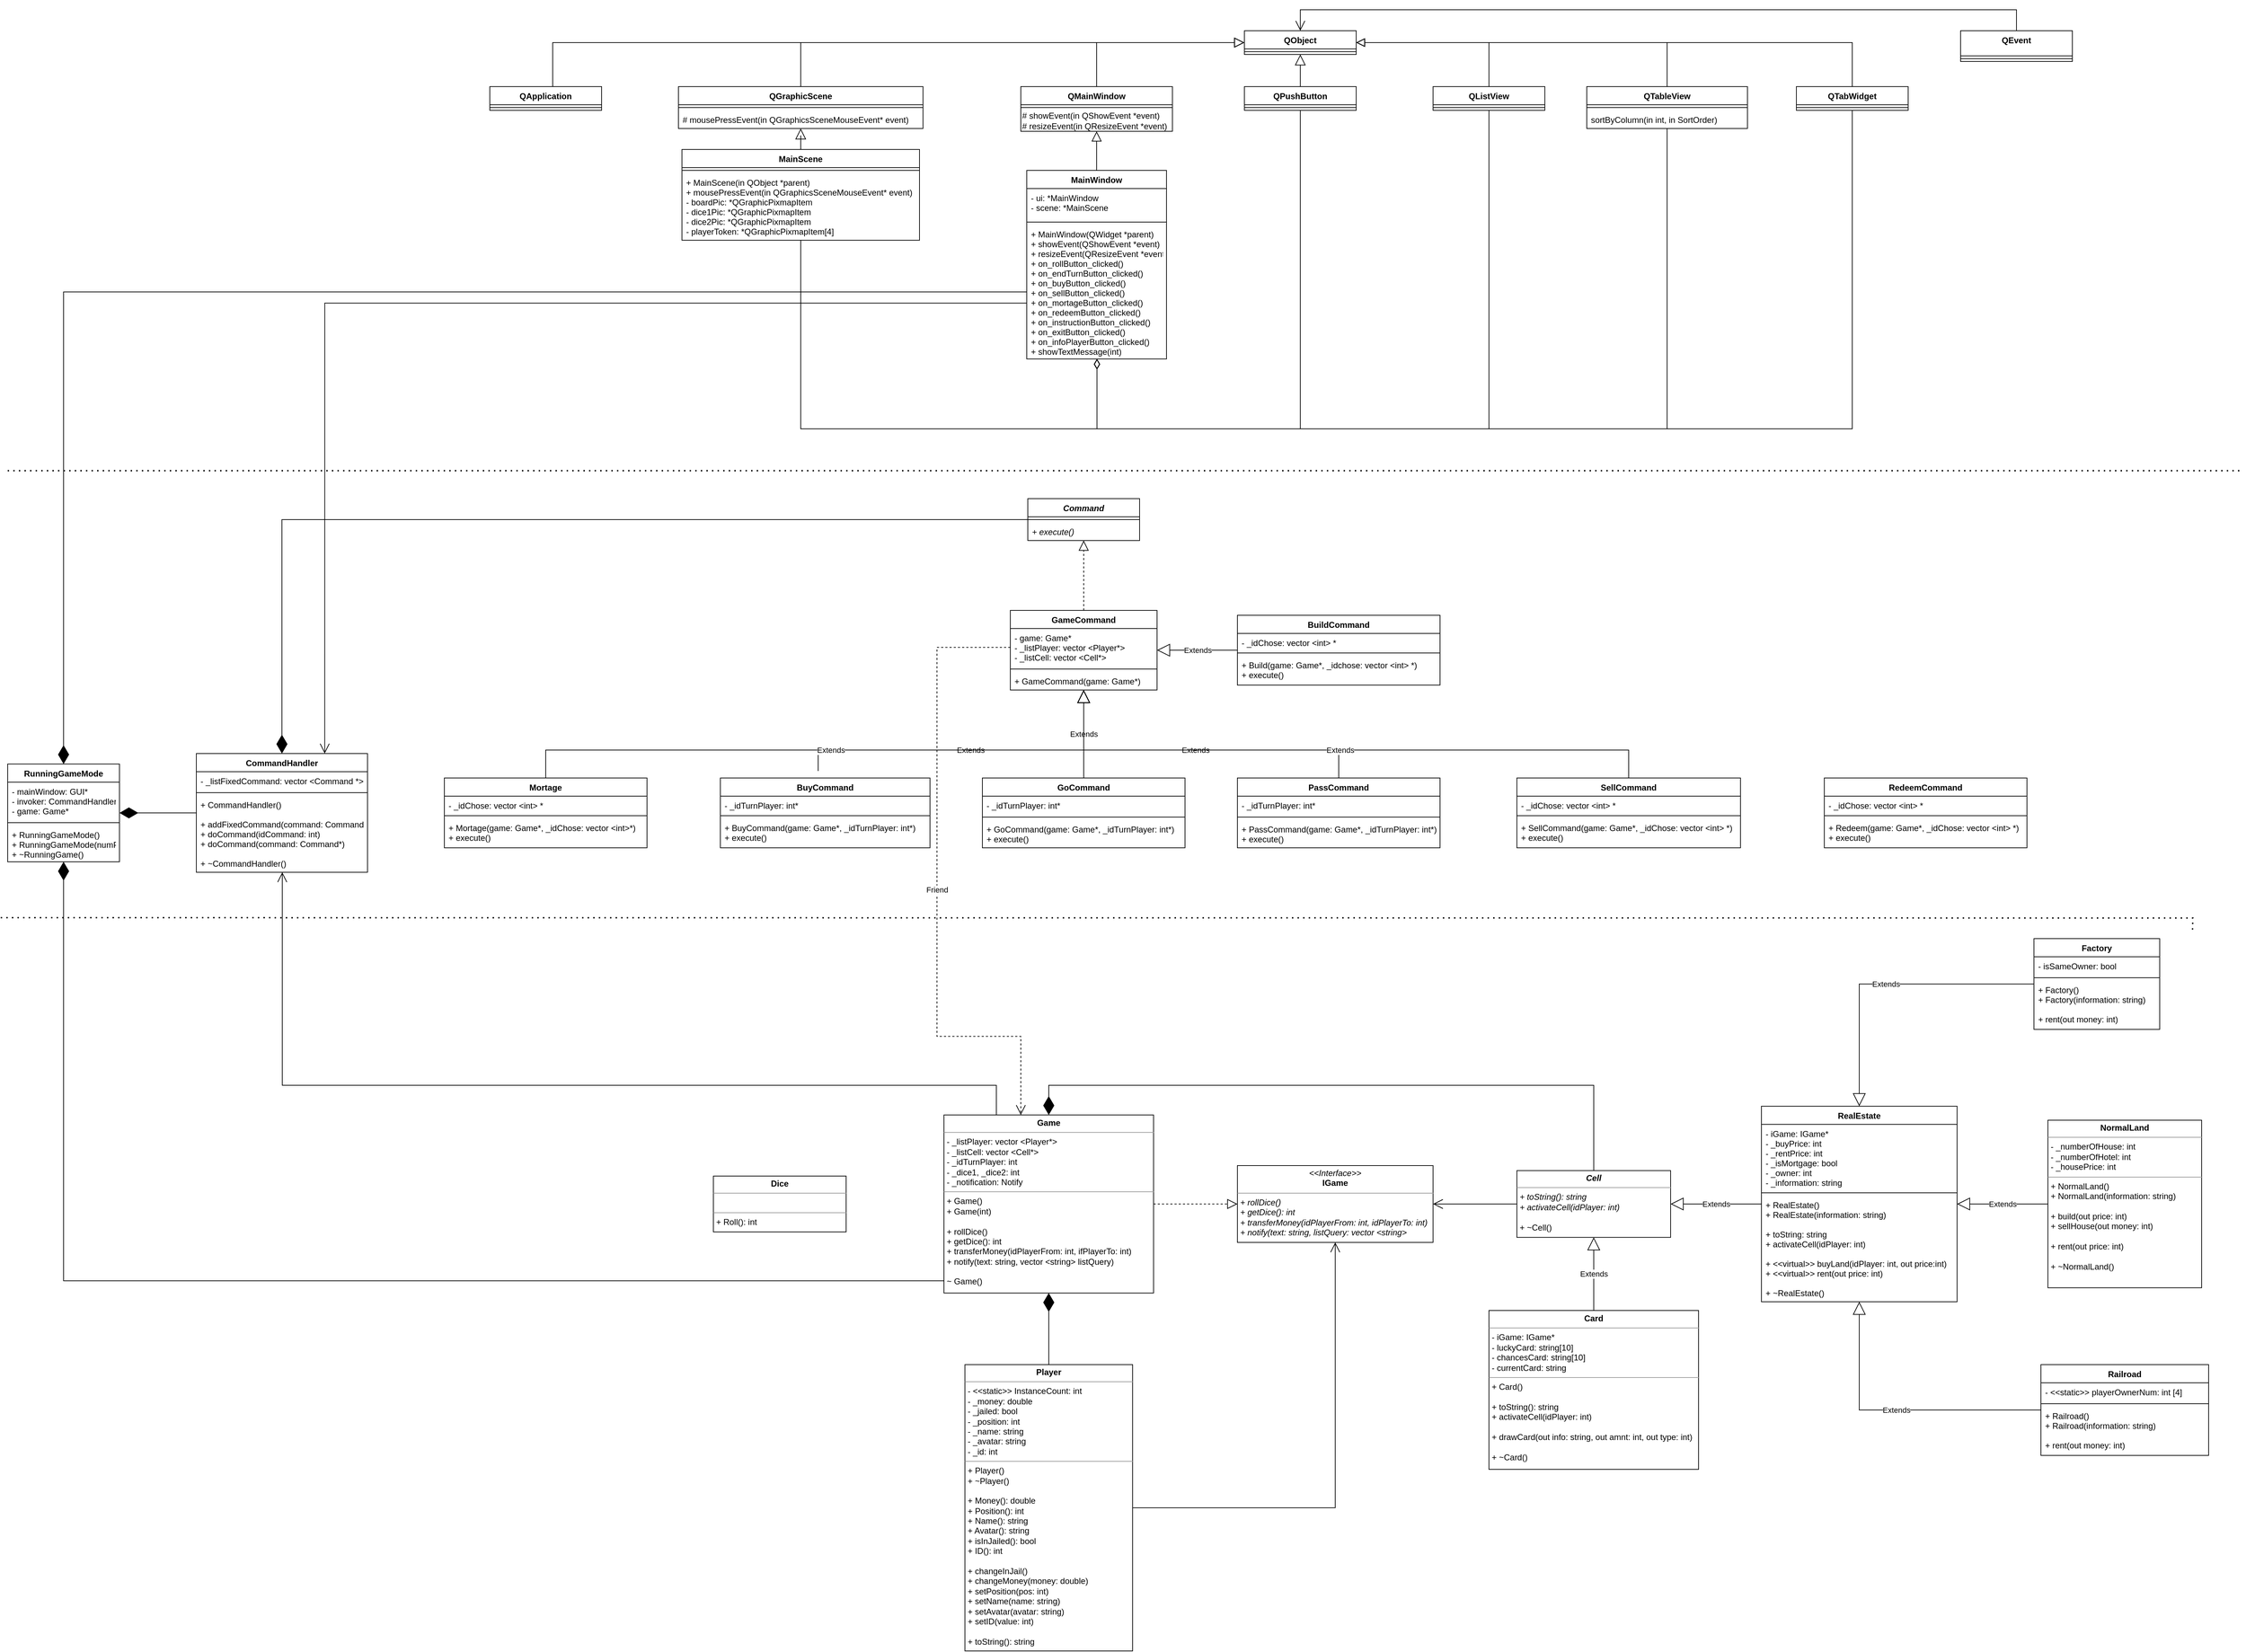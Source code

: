 <mxfile version="15.4.0" type="device"><diagram id="cyfMYq84k2CTIQuD9w5t" name="Page-1"><mxGraphModel dx="4260" dy="3680" grid="1" gridSize="10" guides="1" tooltips="1" connect="1" arrows="1" fold="1" page="1" pageScale="1" pageWidth="850" pageHeight="1100" math="0" shadow="0"><root><mxCell id="0"/><mxCell id="1" parent="0"/><mxCell id="1QrdhXeiI7KTi9AVfx4v-2" value="&lt;p style=&quot;margin: 0px ; margin-top: 4px ; text-align: center&quot;&gt;&lt;b&gt;&lt;i&gt;Cell&lt;/i&gt;&lt;/b&gt;&lt;/p&gt;&lt;hr size=&quot;1&quot;&gt;&lt;p style=&quot;margin: 0px ; margin-left: 4px&quot;&gt;&lt;i&gt;+ toString(): string&lt;/i&gt;&lt;/p&gt;&lt;p style=&quot;margin: 0px ; margin-left: 4px&quot;&gt;&lt;i&gt;+ activateCell(idPlayer: int)&lt;/i&gt;&lt;/p&gt;&lt;p style=&quot;margin: 0px ; margin-left: 4px&quot;&gt;&lt;br&gt;&lt;/p&gt;&lt;p style=&quot;margin: 0px ; margin-left: 4px&quot;&gt;+ ~Cell()&lt;/p&gt;&lt;p style=&quot;margin: 0px 0px 0px 4px&quot;&gt;&lt;br&gt;&lt;/p&gt;" style="verticalAlign=top;align=left;overflow=fill;fontSize=12;fontFamily=Helvetica;html=1;" parent="1" vertex="1"><mxGeometry x="480" y="-37.81" width="220" height="95.62" as="geometry"/></mxCell><mxCell id="1QrdhXeiI7KTi9AVfx4v-3" value="&lt;p style=&quot;margin: 0px ; margin-top: 4px ; text-align: center&quot;&gt;&lt;b&gt;Player&lt;/b&gt;&lt;/p&gt;&lt;hr size=&quot;1&quot;&gt;&lt;p style=&quot;margin: 0px ; margin-left: 4px&quot;&gt;- &amp;lt;&amp;lt;static&amp;gt;&amp;gt; InstanceCount: int&lt;/p&gt;&lt;p style=&quot;margin: 0px ; margin-left: 4px&quot;&gt;- _money: double&lt;/p&gt;&lt;p style=&quot;margin: 0px ; margin-left: 4px&quot;&gt;- _jailed: bool&lt;/p&gt;&lt;p style=&quot;margin: 0px ; margin-left: 4px&quot;&gt;- _position: int&lt;/p&gt;&lt;p style=&quot;margin: 0px ; margin-left: 4px&quot;&gt;- _name: string&lt;/p&gt;&lt;p style=&quot;margin: 0px ; margin-left: 4px&quot;&gt;- _avatar: string&lt;/p&gt;&lt;p style=&quot;margin: 0px ; margin-left: 4px&quot;&gt;- _id: int&lt;/p&gt;&lt;hr size=&quot;1&quot;&gt;&lt;p style=&quot;margin: 0px ; margin-left: 4px&quot;&gt;&lt;span&gt;+ Player()&lt;/span&gt;&lt;/p&gt;&lt;p style=&quot;margin: 0px ; margin-left: 4px&quot;&gt;&lt;span&gt;+ ~Player()&lt;/span&gt;&lt;/p&gt;&lt;p style=&quot;margin: 0px ; margin-left: 4px&quot;&gt;&lt;br&gt;&lt;/p&gt;&lt;p style=&quot;margin: 0px ; margin-left: 4px&quot;&gt;+ Money(): double&lt;/p&gt;&lt;p style=&quot;margin: 0px ; margin-left: 4px&quot;&gt;+ Position(): int&lt;/p&gt;&lt;p style=&quot;margin: 0px ; margin-left: 4px&quot;&gt;+ Name(): string&lt;/p&gt;&lt;p style=&quot;margin: 0px ; margin-left: 4px&quot;&gt;+ Avatar(): string&lt;/p&gt;&lt;p style=&quot;margin: 0px ; margin-left: 4px&quot;&gt;+ isInJailed(): bool&lt;/p&gt;&lt;p style=&quot;margin: 0px ; margin-left: 4px&quot;&gt;+ ID(): int&lt;/p&gt;&lt;p style=&quot;margin: 0px ; margin-left: 4px&quot;&gt;&lt;br&gt;&lt;/p&gt;&lt;p style=&quot;margin: 0px ; margin-left: 4px&quot;&gt;+ changeInJail()&lt;/p&gt;&lt;p style=&quot;margin: 0px ; margin-left: 4px&quot;&gt;+ changeMoney(money: double)&lt;/p&gt;&lt;p style=&quot;margin: 0px ; margin-left: 4px&quot;&gt;+ setPosition(pos: int)&lt;/p&gt;&lt;p style=&quot;margin: 0px ; margin-left: 4px&quot;&gt;+ setName(name: string)&lt;/p&gt;&lt;p style=&quot;margin: 0px ; margin-left: 4px&quot;&gt;+ setAvatar(avatar: string)&lt;/p&gt;&lt;p style=&quot;margin: 0px ; margin-left: 4px&quot;&gt;+ setID(value: int)&lt;/p&gt;&lt;p style=&quot;margin: 0px ; margin-left: 4px&quot;&gt;&lt;br&gt;&lt;/p&gt;&lt;p style=&quot;margin: 0px ; margin-left: 4px&quot;&gt;+ toString(): string&lt;/p&gt;&lt;p style=&quot;margin: 0px ; margin-left: 4px&quot;&gt;&lt;br&gt;&lt;/p&gt;&lt;p style=&quot;margin: 0px ; margin-left: 4px&quot;&gt;&lt;br&gt;&lt;/p&gt;" style="verticalAlign=top;align=left;overflow=fill;fontSize=12;fontFamily=Helvetica;html=1;" parent="1" vertex="1"><mxGeometry x="-310" y="240" width="240" height="410" as="geometry"/></mxCell><mxCell id="1QrdhXeiI7KTi9AVfx4v-4" value="&lt;p style=&quot;margin: 0px ; margin-top: 4px ; text-align: center&quot;&gt;&lt;b&gt;Dice&lt;/b&gt;&lt;/p&gt;&lt;hr size=&quot;1&quot;&gt;&lt;p style=&quot;margin: 0px ; margin-left: 4px&quot;&gt;&lt;br&gt;&lt;/p&gt;&lt;hr size=&quot;1&quot;&gt;&lt;p style=&quot;margin: 0px ; margin-left: 4px&quot;&gt;+ Roll(): int&lt;/p&gt;" style="verticalAlign=top;align=left;overflow=fill;fontSize=12;fontFamily=Helvetica;html=1;" parent="1" vertex="1"><mxGeometry x="-670" y="-30.0" width="190" height="80" as="geometry"/></mxCell><mxCell id="1QrdhXeiI7KTi9AVfx4v-8" value="&lt;p style=&quot;margin: 0px ; margin-top: 4px ; text-align: center&quot;&gt;&lt;b&gt;NormalLand&lt;/b&gt;&lt;/p&gt;&lt;hr size=&quot;1&quot;&gt;&lt;p style=&quot;margin: 0px ; margin-left: 4px&quot;&gt;- _numberOfHouse: int&lt;/p&gt;&lt;p style=&quot;margin: 0px ; margin-left: 4px&quot;&gt;- _numberOfHotel: int&lt;/p&gt;&lt;p style=&quot;margin: 0px ; margin-left: 4px&quot;&gt;- _housePrice: int&lt;/p&gt;&lt;hr size=&quot;1&quot;&gt;&lt;p style=&quot;margin: 0px ; margin-left: 4px&quot;&gt;+ NormalLand()&lt;/p&gt;&lt;p style=&quot;margin: 0px ; margin-left: 4px&quot;&gt;+ NormalLand(information: string)&lt;/p&gt;&lt;p style=&quot;margin: 0px ; margin-left: 4px&quot;&gt;&lt;br&gt;&lt;/p&gt;&lt;p style=&quot;margin: 0px ; margin-left: 4px&quot;&gt;+ build(out price: int)&lt;/p&gt;&lt;p style=&quot;margin: 0px ; margin-left: 4px&quot;&gt;+ sellHouse(out money: int)&lt;/p&gt;&lt;p style=&quot;margin: 0px ; margin-left: 4px&quot;&gt;&lt;br&gt;&lt;/p&gt;&lt;p style=&quot;margin: 0px ; margin-left: 4px&quot;&gt;+ rent(out price: int)&lt;/p&gt;&lt;p style=&quot;margin: 0px ; margin-left: 4px&quot;&gt;&lt;br&gt;&lt;/p&gt;&lt;p style=&quot;margin: 0px ; margin-left: 4px&quot;&gt;+ ~NormalLand()&lt;/p&gt;&lt;p style=&quot;margin: 0px ; margin-left: 4px&quot;&gt;&lt;br&gt;&lt;/p&gt;" style="verticalAlign=top;align=left;overflow=fill;fontSize=12;fontFamily=Helvetica;html=1;" parent="1" vertex="1"><mxGeometry x="1240" y="-110" width="220" height="240" as="geometry"/></mxCell><mxCell id="VU5D8l8FL3_-3w3Klui--3" value="&lt;p style=&quot;margin: 0px ; margin-top: 4px ; text-align: center&quot;&gt;&lt;b&gt;Card&lt;/b&gt;&lt;/p&gt;&lt;hr size=&quot;1&quot;&gt;&lt;p style=&quot;margin: 0px ; margin-left: 4px&quot;&gt;- iGame: IGame*&lt;/p&gt;&lt;p style=&quot;margin: 0px ; margin-left: 4px&quot;&gt;- luckyCard: string[10]&lt;/p&gt;&lt;p style=&quot;margin: 0px ; margin-left: 4px&quot;&gt;&lt;span&gt;- chancesCard: string[10]&lt;/span&gt;&lt;/p&gt;&lt;p style=&quot;margin: 0px ; margin-left: 4px&quot;&gt;- currentCard: string&lt;/p&gt;&lt;hr size=&quot;1&quot;&gt;&lt;p style=&quot;margin: 0px ; margin-left: 4px&quot;&gt;+ Card()&lt;/p&gt;&lt;p style=&quot;margin: 0px ; margin-left: 4px&quot;&gt;&lt;br&gt;&lt;/p&gt;&lt;p style=&quot;margin: 0px ; margin-left: 4px&quot;&gt;+ toString(): string&lt;/p&gt;&lt;p style=&quot;margin: 0px ; margin-left: 4px&quot;&gt;+ activateCell(idPlayer: int)&lt;/p&gt;&lt;p style=&quot;margin: 0px ; margin-left: 4px&quot;&gt;&lt;br&gt;&lt;/p&gt;&lt;p style=&quot;margin: 0px ; margin-left: 4px&quot;&gt;+ drawCard(out info: string, out amnt: int, out type: int)&lt;/p&gt;&lt;p style=&quot;margin: 0px ; margin-left: 4px&quot;&gt;&lt;br&gt;&lt;/p&gt;&lt;p style=&quot;margin: 0px ; margin-left: 4px&quot;&gt;+ ~Card()&lt;/p&gt;&lt;p style=&quot;margin: 0px ; margin-left: 4px&quot;&gt;&lt;br&gt;&lt;/p&gt;" style="verticalAlign=top;align=left;overflow=fill;fontSize=12;fontFamily=Helvetica;html=1;" parent="1" vertex="1"><mxGeometry x="440" y="162.5" width="300" height="227.5" as="geometry"/></mxCell><mxCell id="5HK9c6qO7QpGnXvkETjq-1" value="&lt;p style=&quot;margin: 0px ; margin-top: 4px ; text-align: center&quot;&gt;&lt;b&gt;Game&lt;/b&gt;&lt;/p&gt;&lt;hr size=&quot;1&quot;&gt;&lt;p style=&quot;margin: 0px ; margin-left: 4px&quot;&gt;&lt;span&gt;- _listPlayer: vector &amp;lt;Player*&amp;gt;&lt;/span&gt;&lt;/p&gt;&lt;p style=&quot;margin: 0px ; margin-left: 4px&quot;&gt;&lt;span&gt;- _listCell: vector &amp;lt;Cell*&amp;gt;&lt;/span&gt;&lt;br&gt;&lt;/p&gt;&lt;p style=&quot;margin: 0px ; margin-left: 4px&quot;&gt;&lt;span&gt;- _idTurnPlayer: int&lt;/span&gt;&lt;/p&gt;&lt;p style=&quot;margin: 0px ; margin-left: 4px&quot;&gt;- _dice1, _dice2: int&lt;/p&gt;&lt;p style=&quot;margin: 0px ; margin-left: 4px&quot;&gt;- _notification: Notify&lt;/p&gt;&lt;hr size=&quot;1&quot;&gt;&lt;p style=&quot;margin: 0px ; margin-left: 4px&quot;&gt;+ Game()&lt;/p&gt;&lt;p style=&quot;margin: 0px ; margin-left: 4px&quot;&gt;+ Game(int)&lt;/p&gt;&lt;p style=&quot;margin: 0px ; margin-left: 4px&quot;&gt;&lt;br&gt;&lt;/p&gt;&lt;p style=&quot;margin: 0px ; margin-left: 4px&quot;&gt;+ rollDice()&lt;/p&gt;&lt;p style=&quot;margin: 0px ; margin-left: 4px&quot;&gt;+ getDice(): int&lt;/p&gt;&lt;p style=&quot;margin: 0px ; margin-left: 4px&quot;&gt;+ transferMoney(idPlayerFrom: int, ifPlayerTo: int)&lt;/p&gt;&lt;p style=&quot;margin: 0px ; margin-left: 4px&quot;&gt;+ notify(text: string, vector &amp;lt;string&amp;gt; listQuery)&lt;/p&gt;&lt;p style=&quot;margin: 0px ; margin-left: 4px&quot;&gt;&lt;br&gt;&lt;/p&gt;&lt;p style=&quot;margin: 0px ; margin-left: 4px&quot;&gt;~ Game()&lt;/p&gt;&lt;p style=&quot;margin: 0px ; margin-left: 4px&quot;&gt;&lt;br&gt;&lt;/p&gt;" style="verticalAlign=top;align=left;overflow=fill;fontSize=12;fontFamily=Helvetica;html=1;" parent="1" vertex="1"><mxGeometry x="-340" y="-117.5" width="300" height="255" as="geometry"/></mxCell><mxCell id="tfHkK8EiQkTJoggM-tBk-2" value="Command" style="swimlane;fontStyle=3;align=center;verticalAlign=top;childLayout=stackLayout;horizontal=1;startSize=26;horizontalStack=0;resizeParent=1;resizeParentMax=0;resizeLast=0;collapsible=1;marginBottom=0;" parent="1" vertex="1"><mxGeometry x="-220" y="-1000" width="160" height="60" as="geometry"><mxRectangle x="-220" y="-660" width="90" height="26" as="alternateBounds"/></mxGeometry></mxCell><mxCell id="tfHkK8EiQkTJoggM-tBk-4" value="" style="line;strokeWidth=1;fillColor=none;align=left;verticalAlign=middle;spacingTop=-1;spacingLeft=3;spacingRight=3;rotatable=0;labelPosition=right;points=[];portConstraint=eastwest;" parent="tfHkK8EiQkTJoggM-tBk-2" vertex="1"><mxGeometry y="26" width="160" height="8" as="geometry"/></mxCell><mxCell id="tfHkK8EiQkTJoggM-tBk-5" value="+ execute()" style="text;strokeColor=none;fillColor=none;align=left;verticalAlign=top;spacingLeft=4;spacingRight=4;overflow=hidden;rotatable=0;points=[[0,0.5],[1,0.5]];portConstraint=eastwest;fontStyle=2" parent="tfHkK8EiQkTJoggM-tBk-2" vertex="1"><mxGeometry y="34" width="160" height="26" as="geometry"/></mxCell><mxCell id="tfHkK8EiQkTJoggM-tBk-23" value="BuyCommand" style="swimlane;fontStyle=1;align=center;verticalAlign=top;childLayout=stackLayout;horizontal=1;startSize=26;horizontalStack=0;resizeParent=1;resizeParentMax=0;resizeLast=0;collapsible=1;marginBottom=0;" parent="1" vertex="1"><mxGeometry x="-660" y="-600" width="300" height="100" as="geometry"/></mxCell><mxCell id="tfHkK8EiQkTJoggM-tBk-24" value="- _idTurnPlayer: int*" style="text;strokeColor=none;fillColor=none;align=left;verticalAlign=top;spacingLeft=4;spacingRight=4;overflow=hidden;rotatable=0;points=[[0,0.5],[1,0.5]];portConstraint=eastwest;" parent="tfHkK8EiQkTJoggM-tBk-23" vertex="1"><mxGeometry y="26" width="300" height="24" as="geometry"/></mxCell><mxCell id="tfHkK8EiQkTJoggM-tBk-25" value="" style="line;strokeWidth=1;fillColor=none;align=left;verticalAlign=middle;spacingTop=-1;spacingLeft=3;spacingRight=3;rotatable=0;labelPosition=right;points=[];portConstraint=eastwest;" parent="tfHkK8EiQkTJoggM-tBk-23" vertex="1"><mxGeometry y="50" width="300" height="8" as="geometry"/></mxCell><mxCell id="tfHkK8EiQkTJoggM-tBk-26" value="+ BuyCommand(game: Game*, _idTurnPlayer: int*)&#10;+ execute()" style="text;strokeColor=none;fillColor=none;align=left;verticalAlign=top;spacingLeft=4;spacingRight=4;overflow=hidden;rotatable=0;points=[[0,0.5],[1,0.5]];portConstraint=eastwest;" parent="tfHkK8EiQkTJoggM-tBk-23" vertex="1"><mxGeometry y="58" width="300" height="42" as="geometry"/></mxCell><mxCell id="tfHkK8EiQkTJoggM-tBk-28" value="SellCommand" style="swimlane;fontStyle=1;align=center;verticalAlign=top;childLayout=stackLayout;horizontal=1;startSize=26;horizontalStack=0;resizeParent=1;resizeParentMax=0;resizeLast=0;collapsible=1;marginBottom=0;" parent="1" vertex="1"><mxGeometry x="480" y="-600" width="320" height="100" as="geometry"/></mxCell><mxCell id="tfHkK8EiQkTJoggM-tBk-29" value="- _idChose: vector &lt;int&gt; *" style="text;strokeColor=none;fillColor=none;align=left;verticalAlign=top;spacingLeft=4;spacingRight=4;overflow=hidden;rotatable=0;points=[[0,0.5],[1,0.5]];portConstraint=eastwest;" parent="tfHkK8EiQkTJoggM-tBk-28" vertex="1"><mxGeometry y="26" width="320" height="24" as="geometry"/></mxCell><mxCell id="tfHkK8EiQkTJoggM-tBk-30" value="" style="line;strokeWidth=1;fillColor=none;align=left;verticalAlign=middle;spacingTop=-1;spacingLeft=3;spacingRight=3;rotatable=0;labelPosition=right;points=[];portConstraint=eastwest;" parent="tfHkK8EiQkTJoggM-tBk-28" vertex="1"><mxGeometry y="50" width="320" height="8" as="geometry"/></mxCell><mxCell id="tfHkK8EiQkTJoggM-tBk-31" value="+ SellCommand(game: Game*, _idChose: vector &lt;int&gt; *)&#10;+ execute()" style="text;strokeColor=none;fillColor=none;align=left;verticalAlign=top;spacingLeft=4;spacingRight=4;overflow=hidden;rotatable=0;points=[[0,0.5],[1,0.5]];portConstraint=eastwest;" parent="tfHkK8EiQkTJoggM-tBk-28" vertex="1"><mxGeometry y="58" width="320" height="42" as="geometry"/></mxCell><mxCell id="tfHkK8EiQkTJoggM-tBk-33" value="Mortage" style="swimlane;fontStyle=1;align=center;verticalAlign=top;childLayout=stackLayout;horizontal=1;startSize=26;horizontalStack=0;resizeParent=1;resizeParentMax=0;resizeLast=0;collapsible=1;marginBottom=0;" parent="1" vertex="1"><mxGeometry x="-1055" y="-600" width="290" height="100" as="geometry"/></mxCell><mxCell id="tfHkK8EiQkTJoggM-tBk-34" value="- _idChose: vector &lt;int&gt; *" style="text;strokeColor=none;fillColor=none;align=left;verticalAlign=top;spacingLeft=4;spacingRight=4;overflow=hidden;rotatable=0;points=[[0,0.5],[1,0.5]];portConstraint=eastwest;" parent="tfHkK8EiQkTJoggM-tBk-33" vertex="1"><mxGeometry y="26" width="290" height="24" as="geometry"/></mxCell><mxCell id="tfHkK8EiQkTJoggM-tBk-35" value="" style="line;strokeWidth=1;fillColor=none;align=left;verticalAlign=middle;spacingTop=-1;spacingLeft=3;spacingRight=3;rotatable=0;labelPosition=right;points=[];portConstraint=eastwest;" parent="tfHkK8EiQkTJoggM-tBk-33" vertex="1"><mxGeometry y="50" width="290" height="8" as="geometry"/></mxCell><mxCell id="tfHkK8EiQkTJoggM-tBk-36" value="+ Mortage(game: Game*, _idChose: vector &lt;int&gt;*)&#10;+ execute()" style="text;strokeColor=none;fillColor=none;align=left;verticalAlign=top;spacingLeft=4;spacingRight=4;overflow=hidden;rotatable=0;points=[[0,0.5],[1,0.5]];portConstraint=eastwest;" parent="tfHkK8EiQkTJoggM-tBk-33" vertex="1"><mxGeometry y="58" width="290" height="42" as="geometry"/></mxCell><mxCell id="tfHkK8EiQkTJoggM-tBk-38" value="RedeemCommand" style="swimlane;fontStyle=1;align=center;verticalAlign=top;childLayout=stackLayout;horizontal=1;startSize=26;horizontalStack=0;resizeParent=1;resizeParentMax=0;resizeLast=0;collapsible=1;marginBottom=0;" parent="1" vertex="1"><mxGeometry x="920" y="-600" width="290" height="100" as="geometry"/></mxCell><mxCell id="tfHkK8EiQkTJoggM-tBk-39" value="- _idChose: vector &lt;int&gt; *" style="text;strokeColor=none;fillColor=none;align=left;verticalAlign=top;spacingLeft=4;spacingRight=4;overflow=hidden;rotatable=0;points=[[0,0.5],[1,0.5]];portConstraint=eastwest;" parent="tfHkK8EiQkTJoggM-tBk-38" vertex="1"><mxGeometry y="26" width="290" height="24" as="geometry"/></mxCell><mxCell id="tfHkK8EiQkTJoggM-tBk-40" value="" style="line;strokeWidth=1;fillColor=none;align=left;verticalAlign=middle;spacingTop=-1;spacingLeft=3;spacingRight=3;rotatable=0;labelPosition=right;points=[];portConstraint=eastwest;" parent="tfHkK8EiQkTJoggM-tBk-38" vertex="1"><mxGeometry y="50" width="290" height="8" as="geometry"/></mxCell><mxCell id="tfHkK8EiQkTJoggM-tBk-41" value="+ Redeem(game: Game*, _idChose: vector &lt;int&gt; *)&#10;+ execute()" style="text;strokeColor=none;fillColor=none;align=left;verticalAlign=top;spacingLeft=4;spacingRight=4;overflow=hidden;rotatable=0;points=[[0,0.5],[1,0.5]];portConstraint=eastwest;" parent="tfHkK8EiQkTJoggM-tBk-38" vertex="1"><mxGeometry y="58" width="290" height="42" as="geometry"/></mxCell><mxCell id="3tdJchSUlU9DFwhtg4Tz-7" value="GoCommand" style="swimlane;fontStyle=1;align=center;verticalAlign=top;childLayout=stackLayout;horizontal=1;startSize=26;horizontalStack=0;resizeParent=1;resizeParentMax=0;resizeLast=0;collapsible=1;marginBottom=0;" parent="1" vertex="1"><mxGeometry x="-285" y="-600" width="290" height="100" as="geometry"/></mxCell><mxCell id="3tdJchSUlU9DFwhtg4Tz-8" value="- _idTurnPlayer: int*" style="text;strokeColor=none;fillColor=none;align=left;verticalAlign=top;spacingLeft=4;spacingRight=4;overflow=hidden;rotatable=0;points=[[0,0.5],[1,0.5]];portConstraint=eastwest;" parent="3tdJchSUlU9DFwhtg4Tz-7" vertex="1"><mxGeometry y="26" width="290" height="26" as="geometry"/></mxCell><mxCell id="3tdJchSUlU9DFwhtg4Tz-9" value="" style="line;strokeWidth=1;fillColor=none;align=left;verticalAlign=middle;spacingTop=-1;spacingLeft=3;spacingRight=3;rotatable=0;labelPosition=right;points=[];portConstraint=eastwest;" parent="3tdJchSUlU9DFwhtg4Tz-7" vertex="1"><mxGeometry y="52" width="290" height="8" as="geometry"/></mxCell><mxCell id="3tdJchSUlU9DFwhtg4Tz-10" value="+ GoCommand(game: Game*, _idTurnPlayer: int*)&#10;+ execute()" style="text;strokeColor=none;fillColor=none;align=left;verticalAlign=top;spacingLeft=4;spacingRight=4;overflow=hidden;rotatable=0;points=[[0,0.5],[1,0.5]];portConstraint=eastwest;" parent="3tdJchSUlU9DFwhtg4Tz-7" vertex="1"><mxGeometry y="60" width="290" height="40" as="geometry"/></mxCell><mxCell id="3tdJchSUlU9DFwhtg4Tz-12" value="PassCommand" style="swimlane;fontStyle=1;align=center;verticalAlign=top;childLayout=stackLayout;horizontal=1;startSize=26;horizontalStack=0;resizeParent=1;resizeParentMax=0;resizeLast=0;collapsible=1;marginBottom=0;" parent="1" vertex="1"><mxGeometry x="80" y="-600" width="290" height="100" as="geometry"/></mxCell><mxCell id="3tdJchSUlU9DFwhtg4Tz-13" value="- _idTurnPlayer: int*" style="text;strokeColor=none;fillColor=none;align=left;verticalAlign=top;spacingLeft=4;spacingRight=4;overflow=hidden;rotatable=0;points=[[0,0.5],[1,0.5]];portConstraint=eastwest;" parent="3tdJchSUlU9DFwhtg4Tz-12" vertex="1"><mxGeometry y="26" width="290" height="26" as="geometry"/></mxCell><mxCell id="3tdJchSUlU9DFwhtg4Tz-14" value="" style="line;strokeWidth=1;fillColor=none;align=left;verticalAlign=middle;spacingTop=-1;spacingLeft=3;spacingRight=3;rotatable=0;labelPosition=right;points=[];portConstraint=eastwest;" parent="3tdJchSUlU9DFwhtg4Tz-12" vertex="1"><mxGeometry y="52" width="290" height="8" as="geometry"/></mxCell><mxCell id="3tdJchSUlU9DFwhtg4Tz-15" value="+ PassCommand(game: Game*, _idTurnPlayer: int*)&#10;+ execute()" style="text;strokeColor=none;fillColor=none;align=left;verticalAlign=top;spacingLeft=4;spacingRight=4;overflow=hidden;rotatable=0;points=[[0,0.5],[1,0.5]];portConstraint=eastwest;" parent="3tdJchSUlU9DFwhtg4Tz-12" vertex="1"><mxGeometry y="60" width="290" height="40" as="geometry"/></mxCell><mxCell id="VAyVgPh6fUqXi2BEym3b-12" value="BuildCommand" style="swimlane;fontStyle=1;align=center;verticalAlign=top;childLayout=stackLayout;horizontal=1;startSize=26;horizontalStack=0;resizeParent=1;resizeParentMax=0;resizeLast=0;collapsible=1;marginBottom=0;" parent="1" vertex="1"><mxGeometry x="80" y="-833" width="290" height="100" as="geometry"/></mxCell><mxCell id="VAyVgPh6fUqXi2BEym3b-13" value="- _idChose: vector &lt;int&gt; *" style="text;strokeColor=none;fillColor=none;align=left;verticalAlign=top;spacingLeft=4;spacingRight=4;overflow=hidden;rotatable=0;points=[[0,0.5],[1,0.5]];portConstraint=eastwest;" parent="VAyVgPh6fUqXi2BEym3b-12" vertex="1"><mxGeometry y="26" width="290" height="24" as="geometry"/></mxCell><mxCell id="VAyVgPh6fUqXi2BEym3b-14" value="" style="line;strokeWidth=1;fillColor=none;align=left;verticalAlign=middle;spacingTop=-1;spacingLeft=3;spacingRight=3;rotatable=0;labelPosition=right;points=[];portConstraint=eastwest;" parent="VAyVgPh6fUqXi2BEym3b-12" vertex="1"><mxGeometry y="50" width="290" height="8" as="geometry"/></mxCell><mxCell id="VAyVgPh6fUqXi2BEym3b-15" value="+ Build(game: Game*, _idchose: vector &lt;int&gt; *)&#10;+ execute()" style="text;strokeColor=none;fillColor=none;align=left;verticalAlign=top;spacingLeft=4;spacingRight=4;overflow=hidden;rotatable=0;points=[[0,0.5],[1,0.5]];portConstraint=eastwest;" parent="VAyVgPh6fUqXi2BEym3b-12" vertex="1"><mxGeometry y="58" width="290" height="42" as="geometry"/></mxCell><mxCell id="VDgoAzfMobEqtKlm6C_m-4" value="QObject" style="swimlane;fontStyle=1;align=center;verticalAlign=top;childLayout=stackLayout;horizontal=1;startSize=26;horizontalStack=0;resizeParent=1;resizeParentMax=0;resizeLast=0;collapsible=1;marginBottom=0;" parent="1" vertex="1"><mxGeometry x="90" y="-1670" width="160" height="34" as="geometry"/></mxCell><mxCell id="VDgoAzfMobEqtKlm6C_m-6" value="" style="line;strokeWidth=1;fillColor=none;align=left;verticalAlign=middle;spacingTop=-1;spacingLeft=3;spacingRight=3;rotatable=0;labelPosition=right;points=[];portConstraint=eastwest;" parent="VDgoAzfMobEqtKlm6C_m-4" vertex="1"><mxGeometry y="26" width="160" height="8" as="geometry"/></mxCell><mxCell id="VDgoAzfMobEqtKlm6C_m-22" style="edgeStyle=orthogonalEdgeStyle;rounded=0;orthogonalLoop=1;jettySize=auto;html=1;startArrow=none;startFill=0;endArrow=block;endFill=0;startSize=13;endSize=13;" parent="1" source="VDgoAzfMobEqtKlm6C_m-8" target="VDgoAzfMobEqtKlm6C_m-4" edge="1"><mxGeometry relative="1" as="geometry"/></mxCell><mxCell id="VDgoAzfMobEqtKlm6C_m-56" style="edgeStyle=orthogonalEdgeStyle;rounded=0;orthogonalLoop=1;jettySize=auto;html=1;startArrow=none;startFill=0;endArrow=diamondThin;endFill=0;startSize=13;endSize=12;" parent="1" source="VDgoAzfMobEqtKlm6C_m-8" target="VDgoAzfMobEqtKlm6C_m-21" edge="1"><mxGeometry relative="1" as="geometry"><Array as="points"><mxPoint x="170" y="-1100"/><mxPoint x="-121" y="-1100"/></Array></mxGeometry></mxCell><mxCell id="VDgoAzfMobEqtKlm6C_m-8" value="QPushButton" style="swimlane;fontStyle=1;align=center;verticalAlign=top;childLayout=stackLayout;horizontal=1;startSize=26;horizontalStack=0;resizeParent=1;resizeParentMax=0;resizeLast=0;collapsible=1;marginBottom=0;" parent="1" vertex="1"><mxGeometry x="90" y="-1590" width="160" height="34" as="geometry"/></mxCell><mxCell id="VDgoAzfMobEqtKlm6C_m-10" value="" style="line;strokeWidth=1;fillColor=none;align=left;verticalAlign=middle;spacingTop=-1;spacingLeft=3;spacingRight=3;rotatable=0;labelPosition=right;points=[];portConstraint=eastwest;" parent="VDgoAzfMobEqtKlm6C_m-8" vertex="1"><mxGeometry y="26" width="160" height="8" as="geometry"/></mxCell><mxCell id="VDgoAzfMobEqtKlm6C_m-23" style="edgeStyle=orthogonalEdgeStyle;rounded=0;orthogonalLoop=1;jettySize=auto;html=1;entryX=0;entryY=0.5;entryDx=0;entryDy=0;startArrow=none;startFill=0;endArrow=block;endFill=0;startSize=13;endSize=12;" parent="1" source="VDgoAzfMobEqtKlm6C_m-12" target="VDgoAzfMobEqtKlm6C_m-4" edge="1"><mxGeometry relative="1" as="geometry"><Array as="points"><mxPoint x="-122" y="-1653"/></Array></mxGeometry></mxCell><mxCell id="VDgoAzfMobEqtKlm6C_m-12" value="QMainWindow" style="swimlane;fontStyle=1;align=center;verticalAlign=top;childLayout=stackLayout;horizontal=1;startSize=26;horizontalStack=0;resizeParent=1;resizeParentMax=0;resizeLast=0;collapsible=1;marginBottom=0;" parent="1" vertex="1"><mxGeometry x="-230" y="-1590" width="217" height="64" as="geometry"/></mxCell><mxCell id="VDgoAzfMobEqtKlm6C_m-14" value="" style="line;strokeWidth=1;fillColor=none;align=left;verticalAlign=middle;spacingTop=-1;spacingLeft=3;spacingRight=3;rotatable=0;labelPosition=right;points=[];portConstraint=eastwest;" parent="VDgoAzfMobEqtKlm6C_m-12" vertex="1"><mxGeometry y="26" width="217" height="8" as="geometry"/></mxCell><mxCell id="VDgoAzfMobEqtKlm6C_m-17" value="# showEvent(in QShowEvent *event)&lt;br&gt;#&amp;nbsp;resizeEvent(in QResizeEvent *event)" style="text;html=1;align=left;verticalAlign=middle;resizable=0;points=[];autosize=1;strokeColor=none;fillColor=none;" parent="VDgoAzfMobEqtKlm6C_m-12" vertex="1"><mxGeometry y="34" width="217" height="30" as="geometry"/></mxCell><mxCell id="VDgoAzfMobEqtKlm6C_m-24" style="edgeStyle=orthogonalEdgeStyle;rounded=0;orthogonalLoop=1;jettySize=auto;html=1;startArrow=none;startFill=0;endArrow=block;endFill=0;startSize=13;endSize=12;" parent="1" source="VDgoAzfMobEqtKlm6C_m-18" target="VDgoAzfMobEqtKlm6C_m-17" edge="1"><mxGeometry relative="1" as="geometry"/></mxCell><mxCell id="VDgoAzfMobEqtKlm6C_m-18" value="MainWindow" style="swimlane;fontStyle=1;align=center;verticalAlign=top;childLayout=stackLayout;horizontal=1;startSize=26;horizontalStack=0;resizeParent=1;resizeParentMax=0;resizeLast=0;collapsible=1;marginBottom=0;" parent="1" vertex="1"><mxGeometry x="-221.5" y="-1470" width="200" height="270" as="geometry"/></mxCell><mxCell id="VDgoAzfMobEqtKlm6C_m-19" value="- ui: *MainWindow&#10;- scene: *MainScene" style="text;strokeColor=none;fillColor=none;align=left;verticalAlign=top;spacingLeft=4;spacingRight=4;overflow=hidden;rotatable=0;points=[[0,0.5],[1,0.5]];portConstraint=eastwest;" parent="VDgoAzfMobEqtKlm6C_m-18" vertex="1"><mxGeometry y="26" width="200" height="44" as="geometry"/></mxCell><mxCell id="VDgoAzfMobEqtKlm6C_m-20" value="" style="line;strokeWidth=1;fillColor=none;align=left;verticalAlign=middle;spacingTop=-1;spacingLeft=3;spacingRight=3;rotatable=0;labelPosition=right;points=[];portConstraint=eastwest;" parent="VDgoAzfMobEqtKlm6C_m-18" vertex="1"><mxGeometry y="70" width="200" height="8" as="geometry"/></mxCell><mxCell id="VDgoAzfMobEqtKlm6C_m-21" value="+ MainWindow(QWidget *parent)&#10;+ showEvent(QShowEvent *event)&#10;+ resizeEvent(QResizeEvent *event)&#10;+ on_rollButton_clicked()&#10;+ on_endTurnButton_clicked()&#10;+ on_buyButton_clicked()&#10;+ on_sellButton_clicked()&#10;+ on_mortageButton_clicked()&#10;+ on_redeemButton_clicked()&#10;+ on_instructionButton_clicked()&#10;+ on_exitButton_clicked()&#10;+ on_infoPlayerButton_clicked()&#10;+ showTextMessage(int)&#10;" style="text;strokeColor=none;fillColor=none;align=left;verticalAlign=top;spacingLeft=4;spacingRight=4;overflow=hidden;rotatable=0;points=[[0,0.5],[1,0.5]];portConstraint=eastwest;" parent="VDgoAzfMobEqtKlm6C_m-18" vertex="1"><mxGeometry y="78" width="200" height="192" as="geometry"/></mxCell><mxCell id="VDgoAzfMobEqtKlm6C_m-29" style="edgeStyle=orthogonalEdgeStyle;rounded=0;orthogonalLoop=1;jettySize=auto;html=1;entryX=0;entryY=0.5;entryDx=0;entryDy=0;startArrow=none;startFill=0;endArrow=block;endFill=0;startSize=13;endSize=12;" parent="1" source="VDgoAzfMobEqtKlm6C_m-25" target="VDgoAzfMobEqtKlm6C_m-4" edge="1"><mxGeometry relative="1" as="geometry"><Array as="points"><mxPoint x="-545" y="-1653"/></Array></mxGeometry></mxCell><mxCell id="VDgoAzfMobEqtKlm6C_m-25" value="QGraphicScene" style="swimlane;fontStyle=1;align=center;verticalAlign=top;childLayout=stackLayout;horizontal=1;startSize=26;horizontalStack=0;resizeParent=1;resizeParentMax=0;resizeLast=0;collapsible=1;marginBottom=0;" parent="1" vertex="1"><mxGeometry x="-720" y="-1590" width="350" height="60" as="geometry"/></mxCell><mxCell id="VDgoAzfMobEqtKlm6C_m-27" value="" style="line;strokeWidth=1;fillColor=none;align=left;verticalAlign=middle;spacingTop=-1;spacingLeft=3;spacingRight=3;rotatable=0;labelPosition=right;points=[];portConstraint=eastwest;" parent="VDgoAzfMobEqtKlm6C_m-25" vertex="1"><mxGeometry y="26" width="350" height="8" as="geometry"/></mxCell><mxCell id="VDgoAzfMobEqtKlm6C_m-28" value="# mousePressEvent(in QGraphicsSceneMouseEvent* event)" style="text;strokeColor=none;fillColor=none;align=left;verticalAlign=top;spacingLeft=4;spacingRight=4;overflow=hidden;rotatable=0;points=[[0,0.5],[1,0.5]];portConstraint=eastwest;" parent="VDgoAzfMobEqtKlm6C_m-25" vertex="1"><mxGeometry y="34" width="350" height="26" as="geometry"/></mxCell><mxCell id="VDgoAzfMobEqtKlm6C_m-34" style="edgeStyle=orthogonalEdgeStyle;rounded=0;orthogonalLoop=1;jettySize=auto;html=1;startArrow=none;startFill=0;endArrow=block;endFill=0;startSize=13;endSize=13;" parent="1" source="VDgoAzfMobEqtKlm6C_m-30" target="VDgoAzfMobEqtKlm6C_m-25" edge="1"><mxGeometry relative="1" as="geometry"/></mxCell><mxCell id="VDgoAzfMobEqtKlm6C_m-55" style="edgeStyle=orthogonalEdgeStyle;rounded=0;orthogonalLoop=1;jettySize=auto;html=1;startArrow=none;startFill=0;endArrow=diamondThin;endFill=0;startSize=13;endSize=12;" parent="1" source="VDgoAzfMobEqtKlm6C_m-30" target="VDgoAzfMobEqtKlm6C_m-21" edge="1"><mxGeometry relative="1" as="geometry"><Array as="points"><mxPoint x="-545" y="-1100"/><mxPoint x="-121" y="-1100"/></Array><mxPoint x="-545" y="-1380" as="sourcePoint"/></mxGeometry></mxCell><mxCell id="VDgoAzfMobEqtKlm6C_m-30" value="MainScene" style="swimlane;fontStyle=1;align=center;verticalAlign=top;childLayout=stackLayout;horizontal=1;startSize=26;horizontalStack=0;resizeParent=1;resizeParentMax=0;resizeLast=0;collapsible=1;marginBottom=0;" parent="1" vertex="1"><mxGeometry x="-715" y="-1500" width="340" height="130" as="geometry"/></mxCell><mxCell id="VDgoAzfMobEqtKlm6C_m-32" value="" style="line;strokeWidth=1;fillColor=none;align=left;verticalAlign=middle;spacingTop=-1;spacingLeft=3;spacingRight=3;rotatable=0;labelPosition=right;points=[];portConstraint=eastwest;" parent="VDgoAzfMobEqtKlm6C_m-30" vertex="1"><mxGeometry y="26" width="340" height="8" as="geometry"/></mxCell><mxCell id="VDgoAzfMobEqtKlm6C_m-33" value="+ MainScene(in QObject *parent)&#10;+ mousePressEvent(in QGraphicsSceneMouseEvent* event)&#10;- boardPic: *QGraphicPixmapItem&#10;- dice1Pic: *QGraphicPixmapItem&#10;- dice2Pic: *QGraphicPixmapItem&#10;- playerToken: *QGraphicPixmapItem[4]" style="text;strokeColor=none;fillColor=none;align=left;verticalAlign=top;spacingLeft=4;spacingRight=4;overflow=hidden;rotatable=0;points=[[0,0.5],[1,0.5]];portConstraint=eastwest;" parent="VDgoAzfMobEqtKlm6C_m-30" vertex="1"><mxGeometry y="34" width="340" height="96" as="geometry"/></mxCell><mxCell id="VDgoAzfMobEqtKlm6C_m-39" style="edgeStyle=orthogonalEdgeStyle;rounded=0;orthogonalLoop=1;jettySize=auto;html=1;startArrow=none;startFill=0;endArrow=block;endFill=0;startSize=13;endSize=12;" parent="1" target="VDgoAzfMobEqtKlm6C_m-4" edge="1"><mxGeometry relative="1" as="geometry"><mxPoint x="-930" y="-1590" as="sourcePoint"/><Array as="points"><mxPoint x="-900" y="-1590"/><mxPoint x="-900" y="-1653"/></Array></mxGeometry></mxCell><mxCell id="VDgoAzfMobEqtKlm6C_m-35" value="QApplication" style="swimlane;fontStyle=1;align=center;verticalAlign=top;childLayout=stackLayout;horizontal=1;startSize=26;horizontalStack=0;resizeParent=1;resizeParentMax=0;resizeLast=0;collapsible=1;marginBottom=0;" parent="1" vertex="1"><mxGeometry x="-990" y="-1590" width="160" height="34" as="geometry"/></mxCell><mxCell id="VDgoAzfMobEqtKlm6C_m-37" value="" style="line;strokeWidth=1;fillColor=none;align=left;verticalAlign=middle;spacingTop=-1;spacingLeft=3;spacingRight=3;rotatable=0;labelPosition=right;points=[];portConstraint=eastwest;" parent="VDgoAzfMobEqtKlm6C_m-35" vertex="1"><mxGeometry y="26" width="160" height="8" as="geometry"/></mxCell><mxCell id="VDgoAzfMobEqtKlm6C_m-44" style="edgeStyle=orthogonalEdgeStyle;rounded=0;orthogonalLoop=1;jettySize=auto;html=1;entryX=1;entryY=0.5;entryDx=0;entryDy=0;startArrow=none;startFill=0;endArrow=block;endFill=0;startSize=13;endSize=10;" parent="1" source="VDgoAzfMobEqtKlm6C_m-40" target="VDgoAzfMobEqtKlm6C_m-4" edge="1"><mxGeometry relative="1" as="geometry"><Array as="points"><mxPoint x="440" y="-1653"/></Array></mxGeometry></mxCell><mxCell id="VDgoAzfMobEqtKlm6C_m-57" style="edgeStyle=orthogonalEdgeStyle;rounded=0;orthogonalLoop=1;jettySize=auto;html=1;startArrow=none;startFill=0;endArrow=diamondThin;endFill=0;startSize=13;endSize=12;" parent="1" source="VDgoAzfMobEqtKlm6C_m-40" target="VDgoAzfMobEqtKlm6C_m-18" edge="1"><mxGeometry relative="1" as="geometry"><Array as="points"><mxPoint x="440" y="-1100"/><mxPoint x="-121" y="-1100"/></Array></mxGeometry></mxCell><mxCell id="VDgoAzfMobEqtKlm6C_m-40" value="QListView" style="swimlane;fontStyle=1;align=center;verticalAlign=top;childLayout=stackLayout;horizontal=1;startSize=26;horizontalStack=0;resizeParent=1;resizeParentMax=0;resizeLast=0;collapsible=1;marginBottom=0;" parent="1" vertex="1"><mxGeometry x="360" y="-1590" width="160" height="34" as="geometry"/></mxCell><mxCell id="VDgoAzfMobEqtKlm6C_m-42" value="" style="line;strokeWidth=1;fillColor=none;align=left;verticalAlign=middle;spacingTop=-1;spacingLeft=3;spacingRight=3;rotatable=0;labelPosition=right;points=[];portConstraint=eastwest;" parent="VDgoAzfMobEqtKlm6C_m-40" vertex="1"><mxGeometry y="26" width="160" height="8" as="geometry"/></mxCell><mxCell id="VDgoAzfMobEqtKlm6C_m-53" style="edgeStyle=orthogonalEdgeStyle;rounded=0;orthogonalLoop=1;jettySize=auto;html=1;startArrow=none;startFill=0;endArrow=block;endFill=0;startSize=13;endSize=10;" parent="1" source="VDgoAzfMobEqtKlm6C_m-45" target="VDgoAzfMobEqtKlm6C_m-4" edge="1"><mxGeometry relative="1" as="geometry"><Array as="points"><mxPoint x="695" y="-1653"/></Array></mxGeometry></mxCell><mxCell id="VDgoAzfMobEqtKlm6C_m-58" style="edgeStyle=orthogonalEdgeStyle;rounded=0;orthogonalLoop=1;jettySize=auto;html=1;startArrow=none;startFill=0;endArrow=diamondThin;endFill=0;startSize=13;endSize=12;" parent="1" source="VDgoAzfMobEqtKlm6C_m-45" target="VDgoAzfMobEqtKlm6C_m-18" edge="1"><mxGeometry relative="1" as="geometry"><Array as="points"><mxPoint x="695" y="-1100"/><mxPoint x="-121" y="-1100"/></Array></mxGeometry></mxCell><mxCell id="VDgoAzfMobEqtKlm6C_m-45" value="QTableView" style="swimlane;fontStyle=1;align=center;verticalAlign=top;childLayout=stackLayout;horizontal=1;startSize=26;horizontalStack=0;resizeParent=1;resizeParentMax=0;resizeLast=0;collapsible=1;marginBottom=0;" parent="1" vertex="1"><mxGeometry x="580" y="-1590" width="230" height="60" as="geometry"/></mxCell><mxCell id="VDgoAzfMobEqtKlm6C_m-47" value="" style="line;strokeWidth=1;fillColor=none;align=left;verticalAlign=middle;spacingTop=-1;spacingLeft=3;spacingRight=3;rotatable=0;labelPosition=right;points=[];portConstraint=eastwest;" parent="VDgoAzfMobEqtKlm6C_m-45" vertex="1"><mxGeometry y="26" width="230" height="8" as="geometry"/></mxCell><mxCell id="VDgoAzfMobEqtKlm6C_m-48" value="sortByColumn(in int, in SortOrder)" style="text;strokeColor=none;fillColor=none;align=left;verticalAlign=top;spacingLeft=4;spacingRight=4;overflow=hidden;rotatable=0;points=[[0,0.5],[1,0.5]];portConstraint=eastwest;" parent="VDgoAzfMobEqtKlm6C_m-45" vertex="1"><mxGeometry y="34" width="230" height="26" as="geometry"/></mxCell><mxCell id="VDgoAzfMobEqtKlm6C_m-54" style="edgeStyle=orthogonalEdgeStyle;rounded=0;orthogonalLoop=1;jettySize=auto;html=1;startArrow=none;startFill=0;endArrow=block;endFill=0;startSize=13;endSize=10;" parent="1" source="VDgoAzfMobEqtKlm6C_m-49" target="VDgoAzfMobEqtKlm6C_m-4" edge="1"><mxGeometry relative="1" as="geometry"><Array as="points"><mxPoint x="960" y="-1653"/></Array></mxGeometry></mxCell><mxCell id="VDgoAzfMobEqtKlm6C_m-59" style="edgeStyle=orthogonalEdgeStyle;rounded=0;orthogonalLoop=1;jettySize=auto;html=1;startArrow=none;startFill=0;endArrow=diamondThin;endFill=0;startSize=13;endSize=12;" parent="1" source="VDgoAzfMobEqtKlm6C_m-49" target="VDgoAzfMobEqtKlm6C_m-18" edge="1"><mxGeometry relative="1" as="geometry"><Array as="points"><mxPoint x="960" y="-1100"/><mxPoint x="-121" y="-1100"/></Array></mxGeometry></mxCell><mxCell id="VDgoAzfMobEqtKlm6C_m-49" value="QTabWidget" style="swimlane;fontStyle=1;align=center;verticalAlign=top;childLayout=stackLayout;horizontal=1;startSize=26;horizontalStack=0;resizeParent=1;resizeParentMax=0;resizeLast=0;collapsible=1;marginBottom=0;" parent="1" vertex="1"><mxGeometry x="880" y="-1590" width="160" height="34" as="geometry"/></mxCell><mxCell id="VDgoAzfMobEqtKlm6C_m-51" value="" style="line;strokeWidth=1;fillColor=none;align=left;verticalAlign=middle;spacingTop=-1;spacingLeft=3;spacingRight=3;rotatable=0;labelPosition=right;points=[];portConstraint=eastwest;" parent="VDgoAzfMobEqtKlm6C_m-49" vertex="1"><mxGeometry y="26" width="160" height="8" as="geometry"/></mxCell><mxCell id="VDgoAzfMobEqtKlm6C_m-64" style="edgeStyle=orthogonalEdgeStyle;rounded=0;orthogonalLoop=1;jettySize=auto;html=1;entryX=0.5;entryY=0;entryDx=0;entryDy=0;startArrow=none;startFill=0;endArrow=open;endFill=0;startSize=13;endSize=12;" parent="1" source="VDgoAzfMobEqtKlm6C_m-60" target="VDgoAzfMobEqtKlm6C_m-4" edge="1"><mxGeometry relative="1" as="geometry"><Array as="points"><mxPoint x="1195" y="-1700"/><mxPoint x="170" y="-1700"/></Array></mxGeometry></mxCell><mxCell id="VDgoAzfMobEqtKlm6C_m-60" value="QEvent" style="swimlane;fontStyle=1;align=center;verticalAlign=top;childLayout=stackLayout;horizontal=1;startSize=36;horizontalStack=0;resizeParent=1;resizeParentMax=0;resizeLast=0;collapsible=1;marginBottom=0;" parent="1" vertex="1"><mxGeometry x="1115" y="-1670" width="160" height="44" as="geometry"/></mxCell><mxCell id="VDgoAzfMobEqtKlm6C_m-62" value="" style="line;strokeWidth=1;fillColor=none;align=left;verticalAlign=middle;spacingTop=-1;spacingLeft=3;spacingRight=3;rotatable=0;labelPosition=right;points=[];portConstraint=eastwest;" parent="VDgoAzfMobEqtKlm6C_m-60" vertex="1"><mxGeometry y="36" width="160" height="8" as="geometry"/></mxCell><mxCell id="I9zYkgCxjNa50Ej328mj-1" value="&lt;p style=&quot;margin: 0px ; margin-top: 4px ; text-align: center&quot;&gt;&lt;i&gt;&amp;lt;&amp;lt;Interface&amp;gt;&amp;gt;&lt;/i&gt;&lt;br&gt;&lt;b&gt;IGame&lt;/b&gt;&lt;/p&gt;&lt;hr size=&quot;1&quot;&gt;&lt;p style=&quot;margin: 0px ; margin-left: 4px&quot;&gt;&lt;i&gt;+ rollDice()&lt;/i&gt;&lt;/p&gt;&lt;p style=&quot;margin: 0px ; margin-left: 4px&quot;&gt;&lt;i&gt;+ getDice(): int&lt;/i&gt;&lt;/p&gt;&lt;p style=&quot;margin: 0px ; margin-left: 4px&quot;&gt;&lt;i&gt;+ transferMoney(idPlayerFrom: int, idPlayerTo: int)&lt;/i&gt;&lt;/p&gt;&lt;p style=&quot;margin: 0px ; margin-left: 4px&quot;&gt;&lt;i&gt;+ notify(text: string, listQuery: vector &amp;lt;string&amp;gt;&lt;/i&gt;&lt;/p&gt;" style="verticalAlign=top;align=left;overflow=fill;fontSize=12;fontFamily=Helvetica;html=1;" vertex="1" parent="1"><mxGeometry x="80" y="-45" width="280" height="110" as="geometry"/></mxCell><mxCell id="I9zYkgCxjNa50Ej328mj-2" value="RealEstate" style="swimlane;fontStyle=1;align=center;verticalAlign=top;childLayout=stackLayout;horizontal=1;startSize=26;horizontalStack=0;resizeParent=1;resizeParentMax=0;resizeLast=0;collapsible=1;marginBottom=0;" vertex="1" parent="1"><mxGeometry x="830" y="-130" width="280" height="280" as="geometry"/></mxCell><mxCell id="I9zYkgCxjNa50Ej328mj-3" value="- iGame: IGame*&#10;- _buyPrice: int&#10;- _rentPrice: int&#10;- _isMortgage: bool&#10;- _owner: int&#10;- _information: string" style="text;strokeColor=none;fillColor=none;align=left;verticalAlign=top;spacingLeft=4;spacingRight=4;overflow=hidden;rotatable=0;points=[[0,0.5],[1,0.5]];portConstraint=eastwest;" vertex="1" parent="I9zYkgCxjNa50Ej328mj-2"><mxGeometry y="26" width="280" height="94" as="geometry"/></mxCell><mxCell id="I9zYkgCxjNa50Ej328mj-4" value="" style="line;strokeWidth=1;fillColor=none;align=left;verticalAlign=middle;spacingTop=-1;spacingLeft=3;spacingRight=3;rotatable=0;labelPosition=right;points=[];portConstraint=eastwest;" vertex="1" parent="I9zYkgCxjNa50Ej328mj-2"><mxGeometry y="120" width="280" height="8" as="geometry"/></mxCell><mxCell id="I9zYkgCxjNa50Ej328mj-5" value="+ RealEstate()&#10;+ RealEstate(information: string)&#10;&#10;+ toString: string&#10;+ activateCell(idPlayer: int)&#10;&#10;+ &lt;&lt;virtual&gt;&gt; buyLand(idPlayer: int, out price:int)&#10;+ &lt;&lt;virtual&gt;&gt; rent(out price: int)&#10;&#10;+ ~RealEstate()" style="text;strokeColor=none;fillColor=none;align=left;verticalAlign=top;spacingLeft=4;spacingRight=4;overflow=hidden;rotatable=0;points=[[0,0.5],[1,0.5]];portConstraint=eastwest;" vertex="1" parent="I9zYkgCxjNa50Ej328mj-2"><mxGeometry y="128" width="280" height="152" as="geometry"/></mxCell><mxCell id="I9zYkgCxjNa50Ej328mj-6" value="Factory" style="swimlane;fontStyle=1;align=center;verticalAlign=top;childLayout=stackLayout;horizontal=1;startSize=26;horizontalStack=0;resizeParent=1;resizeParentMax=0;resizeLast=0;collapsible=1;marginBottom=0;" vertex="1" parent="1"><mxGeometry x="1220" y="-370" width="180" height="130" as="geometry"/></mxCell><mxCell id="I9zYkgCxjNa50Ej328mj-7" value="- isSameOwner: bool" style="text;strokeColor=none;fillColor=none;align=left;verticalAlign=top;spacingLeft=4;spacingRight=4;overflow=hidden;rotatable=0;points=[[0,0.5],[1,0.5]];portConstraint=eastwest;" vertex="1" parent="I9zYkgCxjNa50Ej328mj-6"><mxGeometry y="26" width="180" height="26" as="geometry"/></mxCell><mxCell id="I9zYkgCxjNa50Ej328mj-8" value="" style="line;strokeWidth=1;fillColor=none;align=left;verticalAlign=middle;spacingTop=-1;spacingLeft=3;spacingRight=3;rotatable=0;labelPosition=right;points=[];portConstraint=eastwest;" vertex="1" parent="I9zYkgCxjNa50Ej328mj-6"><mxGeometry y="52" width="180" height="8" as="geometry"/></mxCell><mxCell id="I9zYkgCxjNa50Ej328mj-9" value="+ Factory()&#10;+ Factory(information: string)&#10;&#10;+ rent(out money: int)" style="text;strokeColor=none;fillColor=none;align=left;verticalAlign=top;spacingLeft=4;spacingRight=4;overflow=hidden;rotatable=0;points=[[0,0.5],[1,0.5]];portConstraint=eastwest;" vertex="1" parent="I9zYkgCxjNa50Ej328mj-6"><mxGeometry y="60" width="180" height="70" as="geometry"/></mxCell><mxCell id="I9zYkgCxjNa50Ej328mj-10" value="Railroad" style="swimlane;fontStyle=1;align=center;verticalAlign=top;childLayout=stackLayout;horizontal=1;startSize=26;horizontalStack=0;resizeParent=1;resizeParentMax=0;resizeLast=0;collapsible=1;marginBottom=0;" vertex="1" parent="1"><mxGeometry x="1230" y="240" width="240" height="130" as="geometry"/></mxCell><mxCell id="I9zYkgCxjNa50Ej328mj-11" value="- &lt;&lt;static&gt;&gt; playerOwnerNum: int [4]" style="text;strokeColor=none;fillColor=none;align=left;verticalAlign=top;spacingLeft=4;spacingRight=4;overflow=hidden;rotatable=0;points=[[0,0.5],[1,0.5]];portConstraint=eastwest;" vertex="1" parent="I9zYkgCxjNa50Ej328mj-10"><mxGeometry y="26" width="240" height="26" as="geometry"/></mxCell><mxCell id="I9zYkgCxjNa50Ej328mj-12" value="" style="line;strokeWidth=1;fillColor=none;align=left;verticalAlign=middle;spacingTop=-1;spacingLeft=3;spacingRight=3;rotatable=0;labelPosition=right;points=[];portConstraint=eastwest;" vertex="1" parent="I9zYkgCxjNa50Ej328mj-10"><mxGeometry y="52" width="240" height="8" as="geometry"/></mxCell><mxCell id="I9zYkgCxjNa50Ej328mj-13" value="+ Railroad()&#10;+ Railroad(information: string)&#10;&#10;+ rent(out money: int)" style="text;strokeColor=none;fillColor=none;align=left;verticalAlign=top;spacingLeft=4;spacingRight=4;overflow=hidden;rotatable=0;points=[[0,0.5],[1,0.5]];portConstraint=eastwest;" vertex="1" parent="I9zYkgCxjNa50Ej328mj-10"><mxGeometry y="60" width="240" height="70" as="geometry"/></mxCell><mxCell id="I9zYkgCxjNa50Ej328mj-14" value="" style="endArrow=block;dashed=1;endFill=0;endSize=12;html=1;rounded=0;edgeStyle=orthogonalEdgeStyle;" edge="1" parent="1" source="5HK9c6qO7QpGnXvkETjq-1" target="I9zYkgCxjNa50Ej328mj-1"><mxGeometry width="160" relative="1" as="geometry"><mxPoint x="-60" y="10" as="sourcePoint"/><mxPoint x="100" y="10" as="targetPoint"/></mxGeometry></mxCell><mxCell id="I9zYkgCxjNa50Ej328mj-15" value="" style="endArrow=open;endFill=1;endSize=12;html=1;rounded=0;edgeStyle=orthogonalEdgeStyle;" edge="1" parent="1" source="1QrdhXeiI7KTi9AVfx4v-2" target="I9zYkgCxjNa50Ej328mj-1"><mxGeometry width="160" relative="1" as="geometry"><mxPoint x="210" y="180" as="sourcePoint"/><mxPoint x="370" y="180" as="targetPoint"/></mxGeometry></mxCell><mxCell id="I9zYkgCxjNa50Ej328mj-16" value="Extends" style="endArrow=block;endSize=16;endFill=0;html=1;rounded=0;edgeStyle=orthogonalEdgeStyle;" edge="1" parent="1" source="VU5D8l8FL3_-3w3Klui--3" target="1QrdhXeiI7KTi9AVfx4v-2"><mxGeometry width="160" relative="1" as="geometry"><mxPoint x="340" y="140" as="sourcePoint"/><mxPoint x="500" y="140" as="targetPoint"/></mxGeometry></mxCell><mxCell id="I9zYkgCxjNa50Ej328mj-17" value="Extends" style="endArrow=block;endSize=16;endFill=0;html=1;rounded=0;edgeStyle=orthogonalEdgeStyle;" edge="1" parent="1" source="I9zYkgCxjNa50Ej328mj-2" target="1QrdhXeiI7KTi9AVfx4v-2"><mxGeometry width="160" relative="1" as="geometry"><mxPoint x="650" y="110" as="sourcePoint"/><mxPoint x="810" y="110" as="targetPoint"/></mxGeometry></mxCell><mxCell id="I9zYkgCxjNa50Ej328mj-19" value="Extends" style="endArrow=block;endSize=16;endFill=0;html=1;rounded=0;edgeStyle=orthogonalEdgeStyle;" edge="1" parent="1" source="1QrdhXeiI7KTi9AVfx4v-8" target="I9zYkgCxjNa50Ej328mj-2"><mxGeometry width="160" relative="1" as="geometry"><mxPoint x="1140" y="30" as="sourcePoint"/><mxPoint x="1300" y="30" as="targetPoint"/></mxGeometry></mxCell><mxCell id="I9zYkgCxjNa50Ej328mj-20" value="Extends" style="endArrow=block;endSize=16;endFill=0;html=1;rounded=0;edgeStyle=orthogonalEdgeStyle;" edge="1" parent="1" source="I9zYkgCxjNa50Ej328mj-10" target="I9zYkgCxjNa50Ej328mj-2"><mxGeometry width="160" relative="1" as="geometry"><mxPoint x="1210" y="190" as="sourcePoint"/><mxPoint x="1370" y="190" as="targetPoint"/></mxGeometry></mxCell><mxCell id="I9zYkgCxjNa50Ej328mj-21" value="Extends" style="endArrow=block;endSize=16;endFill=0;html=1;rounded=0;edgeStyle=orthogonalEdgeStyle;" edge="1" parent="1" source="I9zYkgCxjNa50Ej328mj-6" target="I9zYkgCxjNa50Ej328mj-2"><mxGeometry width="160" relative="1" as="geometry"><mxPoint x="1030" y="-230" as="sourcePoint"/><mxPoint x="1190" y="-230" as="targetPoint"/></mxGeometry></mxCell><mxCell id="I9zYkgCxjNa50Ej328mj-22" value="" style="endArrow=open;endFill=1;endSize=12;html=1;rounded=0;edgeStyle=orthogonalEdgeStyle;" edge="1" parent="1" source="1QrdhXeiI7KTi9AVfx4v-3" target="I9zYkgCxjNa50Ej328mj-1"><mxGeometry width="160" relative="1" as="geometry"><mxPoint x="-90" y="400" as="sourcePoint"/><mxPoint x="70" y="400" as="targetPoint"/></mxGeometry></mxCell><mxCell id="I9zYkgCxjNa50Ej328mj-24" value="" style="endArrow=diamondThin;endFill=1;endSize=24;html=1;rounded=0;edgeStyle=orthogonalEdgeStyle;" edge="1" parent="1" source="1QrdhXeiI7KTi9AVfx4v-3" target="5HK9c6qO7QpGnXvkETjq-1"><mxGeometry width="160" relative="1" as="geometry"><mxPoint x="-310" y="190" as="sourcePoint"/><mxPoint x="-150" y="190" as="targetPoint"/></mxGeometry></mxCell><mxCell id="I9zYkgCxjNa50Ej328mj-25" value="" style="endArrow=diamondThin;endFill=1;endSize=24;html=1;rounded=0;edgeStyle=orthogonalEdgeStyle;" edge="1" parent="1" source="1QrdhXeiI7KTi9AVfx4v-2" target="5HK9c6qO7QpGnXvkETjq-1"><mxGeometry width="160" relative="1" as="geometry"><mxPoint x="160" y="-140" as="sourcePoint"/><mxPoint x="320" y="-140" as="targetPoint"/><Array as="points"><mxPoint x="590" y="-160"/><mxPoint x="-190" y="-160"/></Array></mxGeometry></mxCell><mxCell id="I9zYkgCxjNa50Ej328mj-28" value="GameCommand" style="swimlane;fontStyle=1;align=center;verticalAlign=top;childLayout=stackLayout;horizontal=1;startSize=26;horizontalStack=0;resizeParent=1;resizeParentMax=0;resizeLast=0;collapsible=1;marginBottom=0;" vertex="1" parent="1"><mxGeometry x="-245" y="-840" width="210" height="114" as="geometry"/></mxCell><mxCell id="I9zYkgCxjNa50Ej328mj-29" value="- game: Game*&#10;- _listPlayer: vector &lt;Player*&gt;&#10;- _listCell: vector &lt;Cell*&gt;" style="text;strokeColor=none;fillColor=none;align=left;verticalAlign=top;spacingLeft=4;spacingRight=4;overflow=hidden;rotatable=0;points=[[0,0.5],[1,0.5]];portConstraint=eastwest;" vertex="1" parent="I9zYkgCxjNa50Ej328mj-28"><mxGeometry y="26" width="210" height="54" as="geometry"/></mxCell><mxCell id="I9zYkgCxjNa50Ej328mj-30" value="" style="line;strokeWidth=1;fillColor=none;align=left;verticalAlign=middle;spacingTop=-1;spacingLeft=3;spacingRight=3;rotatable=0;labelPosition=right;points=[];portConstraint=eastwest;" vertex="1" parent="I9zYkgCxjNa50Ej328mj-28"><mxGeometry y="80" width="210" height="8" as="geometry"/></mxCell><mxCell id="I9zYkgCxjNa50Ej328mj-31" value="+ GameCommand(game: Game*)" style="text;strokeColor=none;fillColor=none;align=left;verticalAlign=top;spacingLeft=4;spacingRight=4;overflow=hidden;rotatable=0;points=[[0,0.5],[1,0.5]];portConstraint=eastwest;" vertex="1" parent="I9zYkgCxjNa50Ej328mj-28"><mxGeometry y="88" width="210" height="26" as="geometry"/></mxCell><mxCell id="I9zYkgCxjNa50Ej328mj-34" value="" style="endArrow=block;dashed=1;endFill=0;endSize=12;html=1;rounded=0;edgeStyle=orthogonalEdgeStyle;" edge="1" parent="1" source="I9zYkgCxjNa50Ej328mj-28" target="tfHkK8EiQkTJoggM-tBk-2"><mxGeometry width="160" relative="1" as="geometry"><mxPoint x="-300" y="-900" as="sourcePoint"/><mxPoint x="-140" y="-900" as="targetPoint"/></mxGeometry></mxCell><mxCell id="I9zYkgCxjNa50Ej328mj-35" value="Extends" style="endArrow=block;endSize=16;endFill=0;html=1;rounded=0;edgeStyle=orthogonalEdgeStyle;" edge="1" parent="1" source="3tdJchSUlU9DFwhtg4Tz-7" target="I9zYkgCxjNa50Ej328mj-28"><mxGeometry width="160" relative="1" as="geometry"><mxPoint x="-320" y="-660" as="sourcePoint"/><mxPoint x="-160" y="-660" as="targetPoint"/></mxGeometry></mxCell><mxCell id="I9zYkgCxjNa50Ej328mj-36" value="Extends" style="endArrow=block;endSize=16;endFill=0;html=1;rounded=0;edgeStyle=orthogonalEdgeStyle;" edge="1" parent="1" target="I9zYkgCxjNa50Ej328mj-28"><mxGeometry width="160" relative="1" as="geometry"><mxPoint x="-520" y="-610" as="sourcePoint"/><mxPoint x="-370" y="-680" as="targetPoint"/><Array as="points"><mxPoint x="-520" y="-640"/><mxPoint x="-140" y="-640"/></Array></mxGeometry></mxCell><mxCell id="I9zYkgCxjNa50Ej328mj-37" value="Extends" style="endArrow=block;endSize=16;endFill=0;html=1;rounded=0;edgeStyle=orthogonalEdgeStyle;exitX=0.5;exitY=0;exitDx=0;exitDy=0;" edge="1" parent="1" source="tfHkK8EiQkTJoggM-tBk-33" target="I9zYkgCxjNa50Ej328mj-28"><mxGeometry width="160" relative="1" as="geometry"><mxPoint x="-920" y="-690" as="sourcePoint"/><mxPoint x="-760" y="-690" as="targetPoint"/><Array as="points"><mxPoint x="-910" y="-640"/><mxPoint x="-140" y="-640"/></Array></mxGeometry></mxCell><mxCell id="I9zYkgCxjNa50Ej328mj-38" value="Extends" style="endArrow=block;endSize=16;endFill=0;html=1;rounded=0;edgeStyle=orthogonalEdgeStyle;exitX=0.5;exitY=0;exitDx=0;exitDy=0;" edge="1" parent="1" source="3tdJchSUlU9DFwhtg4Tz-12" target="I9zYkgCxjNa50Ej328mj-28"><mxGeometry width="160" relative="1" as="geometry"><mxPoint x="-10" y="-660" as="sourcePoint"/><mxPoint x="150" y="-660" as="targetPoint"/><Array as="points"><mxPoint x="225" y="-640"/><mxPoint x="-140" y="-640"/></Array></mxGeometry></mxCell><mxCell id="I9zYkgCxjNa50Ej328mj-39" value="Extends" style="endArrow=block;endSize=16;endFill=0;html=1;rounded=0;edgeStyle=orthogonalEdgeStyle;" edge="1" parent="1" source="tfHkK8EiQkTJoggM-tBk-28" target="I9zYkgCxjNa50Ej328mj-28"><mxGeometry width="160" relative="1" as="geometry"><mxPoint x="420" y="-670" as="sourcePoint"/><mxPoint x="580" y="-670" as="targetPoint"/><Array as="points"><mxPoint x="640" y="-640"/><mxPoint x="-140" y="-640"/></Array></mxGeometry></mxCell><mxCell id="I9zYkgCxjNa50Ej328mj-40" value="Extends" style="endArrow=block;endSize=16;endFill=0;html=1;rounded=0;edgeStyle=orthogonalEdgeStyle;" edge="1" parent="1" source="VAyVgPh6fUqXi2BEym3b-12" target="I9zYkgCxjNa50Ej328mj-28"><mxGeometry width="160" relative="1" as="geometry"><mxPoint x="-80" y="-680" as="sourcePoint"/><mxPoint x="80" y="-680" as="targetPoint"/></mxGeometry></mxCell><mxCell id="I9zYkgCxjNa50Ej328mj-41" value="CommandHandler" style="swimlane;fontStyle=1;align=center;verticalAlign=top;childLayout=stackLayout;horizontal=1;startSize=26;horizontalStack=0;resizeParent=1;resizeParentMax=0;resizeLast=0;collapsible=1;marginBottom=0;" vertex="1" parent="1"><mxGeometry x="-1410" y="-635" width="245" height="170" as="geometry"/></mxCell><mxCell id="I9zYkgCxjNa50Ej328mj-42" value="- _listFixedCommand: vector &lt;Command *&gt;" style="text;strokeColor=none;fillColor=none;align=left;verticalAlign=top;spacingLeft=4;spacingRight=4;overflow=hidden;rotatable=0;points=[[0,0.5],[1,0.5]];portConstraint=eastwest;" vertex="1" parent="I9zYkgCxjNa50Ej328mj-41"><mxGeometry y="26" width="245" height="26" as="geometry"/></mxCell><mxCell id="I9zYkgCxjNa50Ej328mj-43" value="" style="line;strokeWidth=1;fillColor=none;align=left;verticalAlign=middle;spacingTop=-1;spacingLeft=3;spacingRight=3;rotatable=0;labelPosition=right;points=[];portConstraint=eastwest;" vertex="1" parent="I9zYkgCxjNa50Ej328mj-41"><mxGeometry y="52" width="245" height="8" as="geometry"/></mxCell><mxCell id="I9zYkgCxjNa50Ej328mj-44" value="+ CommandHandler()&#10;&#10;+ addFixedCommand(command: Command*)&#10;+ doCommand(idCommand: int)&#10;+ doCommand(command: Command*)&#10;&#10;+ ~CommandHandler()" style="text;strokeColor=none;fillColor=none;align=left;verticalAlign=top;spacingLeft=4;spacingRight=4;overflow=hidden;rotatable=0;points=[[0,0.5],[1,0.5]];portConstraint=eastwest;" vertex="1" parent="I9zYkgCxjNa50Ej328mj-41"><mxGeometry y="60" width="245" height="110" as="geometry"/></mxCell><mxCell id="I9zYkgCxjNa50Ej328mj-46" value="" style="endArrow=diamondThin;endFill=1;endSize=24;html=1;rounded=0;edgeStyle=orthogonalEdgeStyle;" edge="1" parent="1" source="tfHkK8EiQkTJoggM-tBk-2" target="I9zYkgCxjNa50Ej328mj-41"><mxGeometry width="160" relative="1" as="geometry"><mxPoint x="-1150" y="-730" as="sourcePoint"/><mxPoint x="-990" y="-730" as="targetPoint"/></mxGeometry></mxCell><mxCell id="I9zYkgCxjNa50Ej328mj-47" value="RunningGameMode" style="swimlane;fontStyle=1;align=center;verticalAlign=top;childLayout=stackLayout;horizontal=1;startSize=26;horizontalStack=0;resizeParent=1;resizeParentMax=0;resizeLast=0;collapsible=1;marginBottom=0;" vertex="1" parent="1"><mxGeometry x="-1680" y="-620" width="160" height="140" as="geometry"/></mxCell><mxCell id="I9zYkgCxjNa50Ej328mj-48" value="- mainWindow: GUI*&#10;- invoker: CommandHandler*&#10;- game: Game*" style="text;strokeColor=none;fillColor=none;align=left;verticalAlign=top;spacingLeft=4;spacingRight=4;overflow=hidden;rotatable=0;points=[[0,0.5],[1,0.5]];portConstraint=eastwest;" vertex="1" parent="I9zYkgCxjNa50Ej328mj-47"><mxGeometry y="26" width="160" height="54" as="geometry"/></mxCell><mxCell id="I9zYkgCxjNa50Ej328mj-49" value="" style="line;strokeWidth=1;fillColor=none;align=left;verticalAlign=middle;spacingTop=-1;spacingLeft=3;spacingRight=3;rotatable=0;labelPosition=right;points=[];portConstraint=eastwest;" vertex="1" parent="I9zYkgCxjNa50Ej328mj-47"><mxGeometry y="80" width="160" height="8" as="geometry"/></mxCell><mxCell id="I9zYkgCxjNa50Ej328mj-50" value="+ RunningGameMode()&#10;+ RunningGameMode(numPlayer: int)&#10;+ ~RunningGame()" style="text;strokeColor=none;fillColor=none;align=left;verticalAlign=top;spacingLeft=4;spacingRight=4;overflow=hidden;rotatable=0;points=[[0,0.5],[1,0.5]];portConstraint=eastwest;" vertex="1" parent="I9zYkgCxjNa50Ej328mj-47"><mxGeometry y="88" width="160" height="52" as="geometry"/></mxCell><mxCell id="I9zYkgCxjNa50Ej328mj-52" value="" style="endArrow=diamondThin;endFill=1;endSize=24;html=1;rounded=0;edgeStyle=orthogonalEdgeStyle;" edge="1" parent="1" source="I9zYkgCxjNa50Ej328mj-41" target="I9zYkgCxjNa50Ej328mj-47"><mxGeometry width="160" relative="1" as="geometry"><mxPoint x="-1570" y="-390" as="sourcePoint"/><mxPoint x="-1410" y="-390" as="targetPoint"/></mxGeometry></mxCell><mxCell id="I9zYkgCxjNa50Ej328mj-54" value="" style="endArrow=diamondThin;endFill=1;endSize=24;html=1;rounded=0;edgeStyle=orthogonalEdgeStyle;exitX=0;exitY=0.5;exitDx=0;exitDy=0;entryX=0.5;entryY=0;entryDx=0;entryDy=0;" edge="1" parent="1" source="VDgoAzfMobEqtKlm6C_m-21" target="I9zYkgCxjNa50Ej328mj-47"><mxGeometry width="160" relative="1" as="geometry"><mxPoint x="-1590" y="-940" as="sourcePoint"/><mxPoint x="-1430" y="-940" as="targetPoint"/></mxGeometry></mxCell><mxCell id="I9zYkgCxjNa50Ej328mj-55" value="" style="endArrow=diamondThin;endFill=1;endSize=24;html=1;rounded=0;edgeStyle=orthogonalEdgeStyle;" edge="1" parent="1" source="5HK9c6qO7QpGnXvkETjq-1" target="I9zYkgCxjNa50Ej328mj-47"><mxGeometry width="160" relative="1" as="geometry"><mxPoint x="-1500" y="-300" as="sourcePoint"/><mxPoint x="-1340" y="-300" as="targetPoint"/><Array as="points"><mxPoint x="-1600" y="120"/></Array></mxGeometry></mxCell><mxCell id="I9zYkgCxjNa50Ej328mj-56" value="" style="endArrow=open;endFill=1;endSize=12;html=1;rounded=0;edgeStyle=orthogonalEdgeStyle;exitX=0.25;exitY=0;exitDx=0;exitDy=0;" edge="1" parent="1" source="5HK9c6qO7QpGnXvkETjq-1" target="I9zYkgCxjNa50Ej328mj-41"><mxGeometry width="160" relative="1" as="geometry"><mxPoint x="-1300" y="-250" as="sourcePoint"/><mxPoint x="-1270" y="-400" as="targetPoint"/><Array as="points"><mxPoint x="-265" y="-160"/><mxPoint x="-1287" y="-160"/></Array></mxGeometry></mxCell><mxCell id="I9zYkgCxjNa50Ej328mj-57" value="" style="endArrow=open;endFill=1;endSize=12;html=1;rounded=0;edgeStyle=orthogonalEdgeStyle;entryX=0.75;entryY=0;entryDx=0;entryDy=0;" edge="1" parent="1" source="VDgoAzfMobEqtKlm6C_m-18" target="I9zYkgCxjNa50Ej328mj-41"><mxGeometry width="160" relative="1" as="geometry"><mxPoint x="-1070" y="-800" as="sourcePoint"/><mxPoint x="-910" y="-800" as="targetPoint"/><Array as="points"><mxPoint x="-1226" y="-1280"/></Array></mxGeometry></mxCell><mxCell id="I9zYkgCxjNa50Ej328mj-60" value="Friend" style="endArrow=open;endSize=12;dashed=1;html=1;rounded=0;edgeStyle=orthogonalEdgeStyle;exitX=0;exitY=0.5;exitDx=0;exitDy=0;" edge="1" parent="1" source="I9zYkgCxjNa50Ej328mj-29" target="5HK9c6qO7QpGnXvkETjq-1"><mxGeometry x="0.011" width="160" relative="1" as="geometry"><mxPoint x="-600" y="-310" as="sourcePoint"/><mxPoint x="-245" y="-190" as="targetPoint"/><Array as="points"><mxPoint x="-350" y="-787"/><mxPoint x="-350" y="-230"/><mxPoint x="-230" y="-230"/></Array><mxPoint as="offset"/></mxGeometry></mxCell><mxCell id="I9zYkgCxjNa50Ej328mj-63" value="" style="endArrow=none;dashed=1;html=1;dashPattern=1 3;strokeWidth=2;rounded=0;edgeStyle=orthogonalEdgeStyle;" edge="1" parent="1"><mxGeometry width="50" height="50" relative="1" as="geometry"><mxPoint x="-1689.961" y="-400" as="sourcePoint"/><mxPoint x="1446.896" y="-380" as="targetPoint"/></mxGeometry></mxCell><mxCell id="I9zYkgCxjNa50Ej328mj-64" value="" style="endArrow=none;dashed=1;html=1;dashPattern=1 3;strokeWidth=2;rounded=0;edgeStyle=orthogonalEdgeStyle;" edge="1" parent="1"><mxGeometry width="50" height="50" relative="1" as="geometry"><mxPoint x="-1680" y="-1040" as="sourcePoint"/><mxPoint x="1520" y="-1040" as="targetPoint"/></mxGeometry></mxCell></root></mxGraphModel></diagram></mxfile>